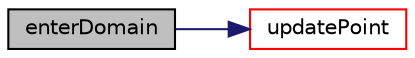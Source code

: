 digraph "enterDomain"
{
  bgcolor="transparent";
  edge [fontname="Helvetica",fontsize="10",labelfontname="Helvetica",labelfontsize="10"];
  node [fontname="Helvetica",fontsize="10",shape=record];
  rankdir="LR";
  Node192 [label="enterDomain",height=0.2,width=0.4,color="black", fillcolor="grey75", style="filled", fontcolor="black"];
  Node192 -> Node193 [color="midnightblue",fontsize="10",style="solid",fontname="Helvetica"];
  Node193 [label="updatePoint",height=0.2,width=0.4,color="red",URL="$a25981.html#aa84e13914b3233775e5ea48fafcaf1d3",tooltip="Influence of edge on point. "];
}
